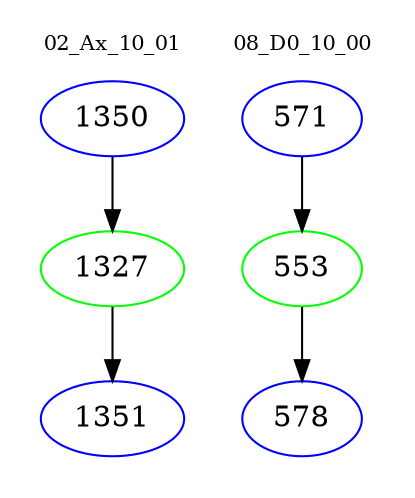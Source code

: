 digraph{
subgraph cluster_0 {
color = white
label = "02_Ax_10_01";
fontsize=10;
T0_1350 [label="1350", color="blue"]
T0_1350 -> T0_1327 [color="black"]
T0_1327 [label="1327", color="green"]
T0_1327 -> T0_1351 [color="black"]
T0_1351 [label="1351", color="blue"]
}
subgraph cluster_1 {
color = white
label = "08_D0_10_00";
fontsize=10;
T1_571 [label="571", color="blue"]
T1_571 -> T1_553 [color="black"]
T1_553 [label="553", color="green"]
T1_553 -> T1_578 [color="black"]
T1_578 [label="578", color="blue"]
}
}
